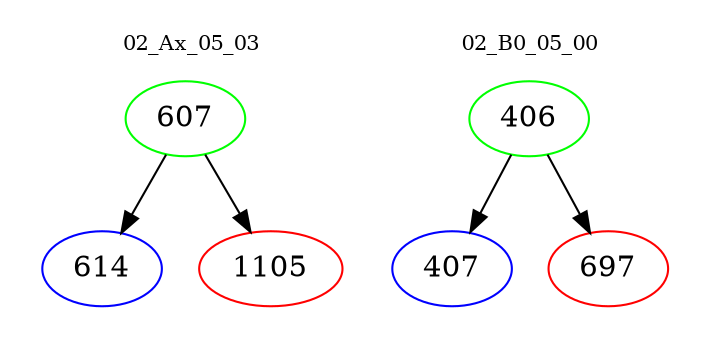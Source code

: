 digraph{
subgraph cluster_0 {
color = white
label = "02_Ax_05_03";
fontsize=10;
T0_607 [label="607", color="green"]
T0_607 -> T0_614 [color="black"]
T0_614 [label="614", color="blue"]
T0_607 -> T0_1105 [color="black"]
T0_1105 [label="1105", color="red"]
}
subgraph cluster_1 {
color = white
label = "02_B0_05_00";
fontsize=10;
T1_406 [label="406", color="green"]
T1_406 -> T1_407 [color="black"]
T1_407 [label="407", color="blue"]
T1_406 -> T1_697 [color="black"]
T1_697 [label="697", color="red"]
}
}
